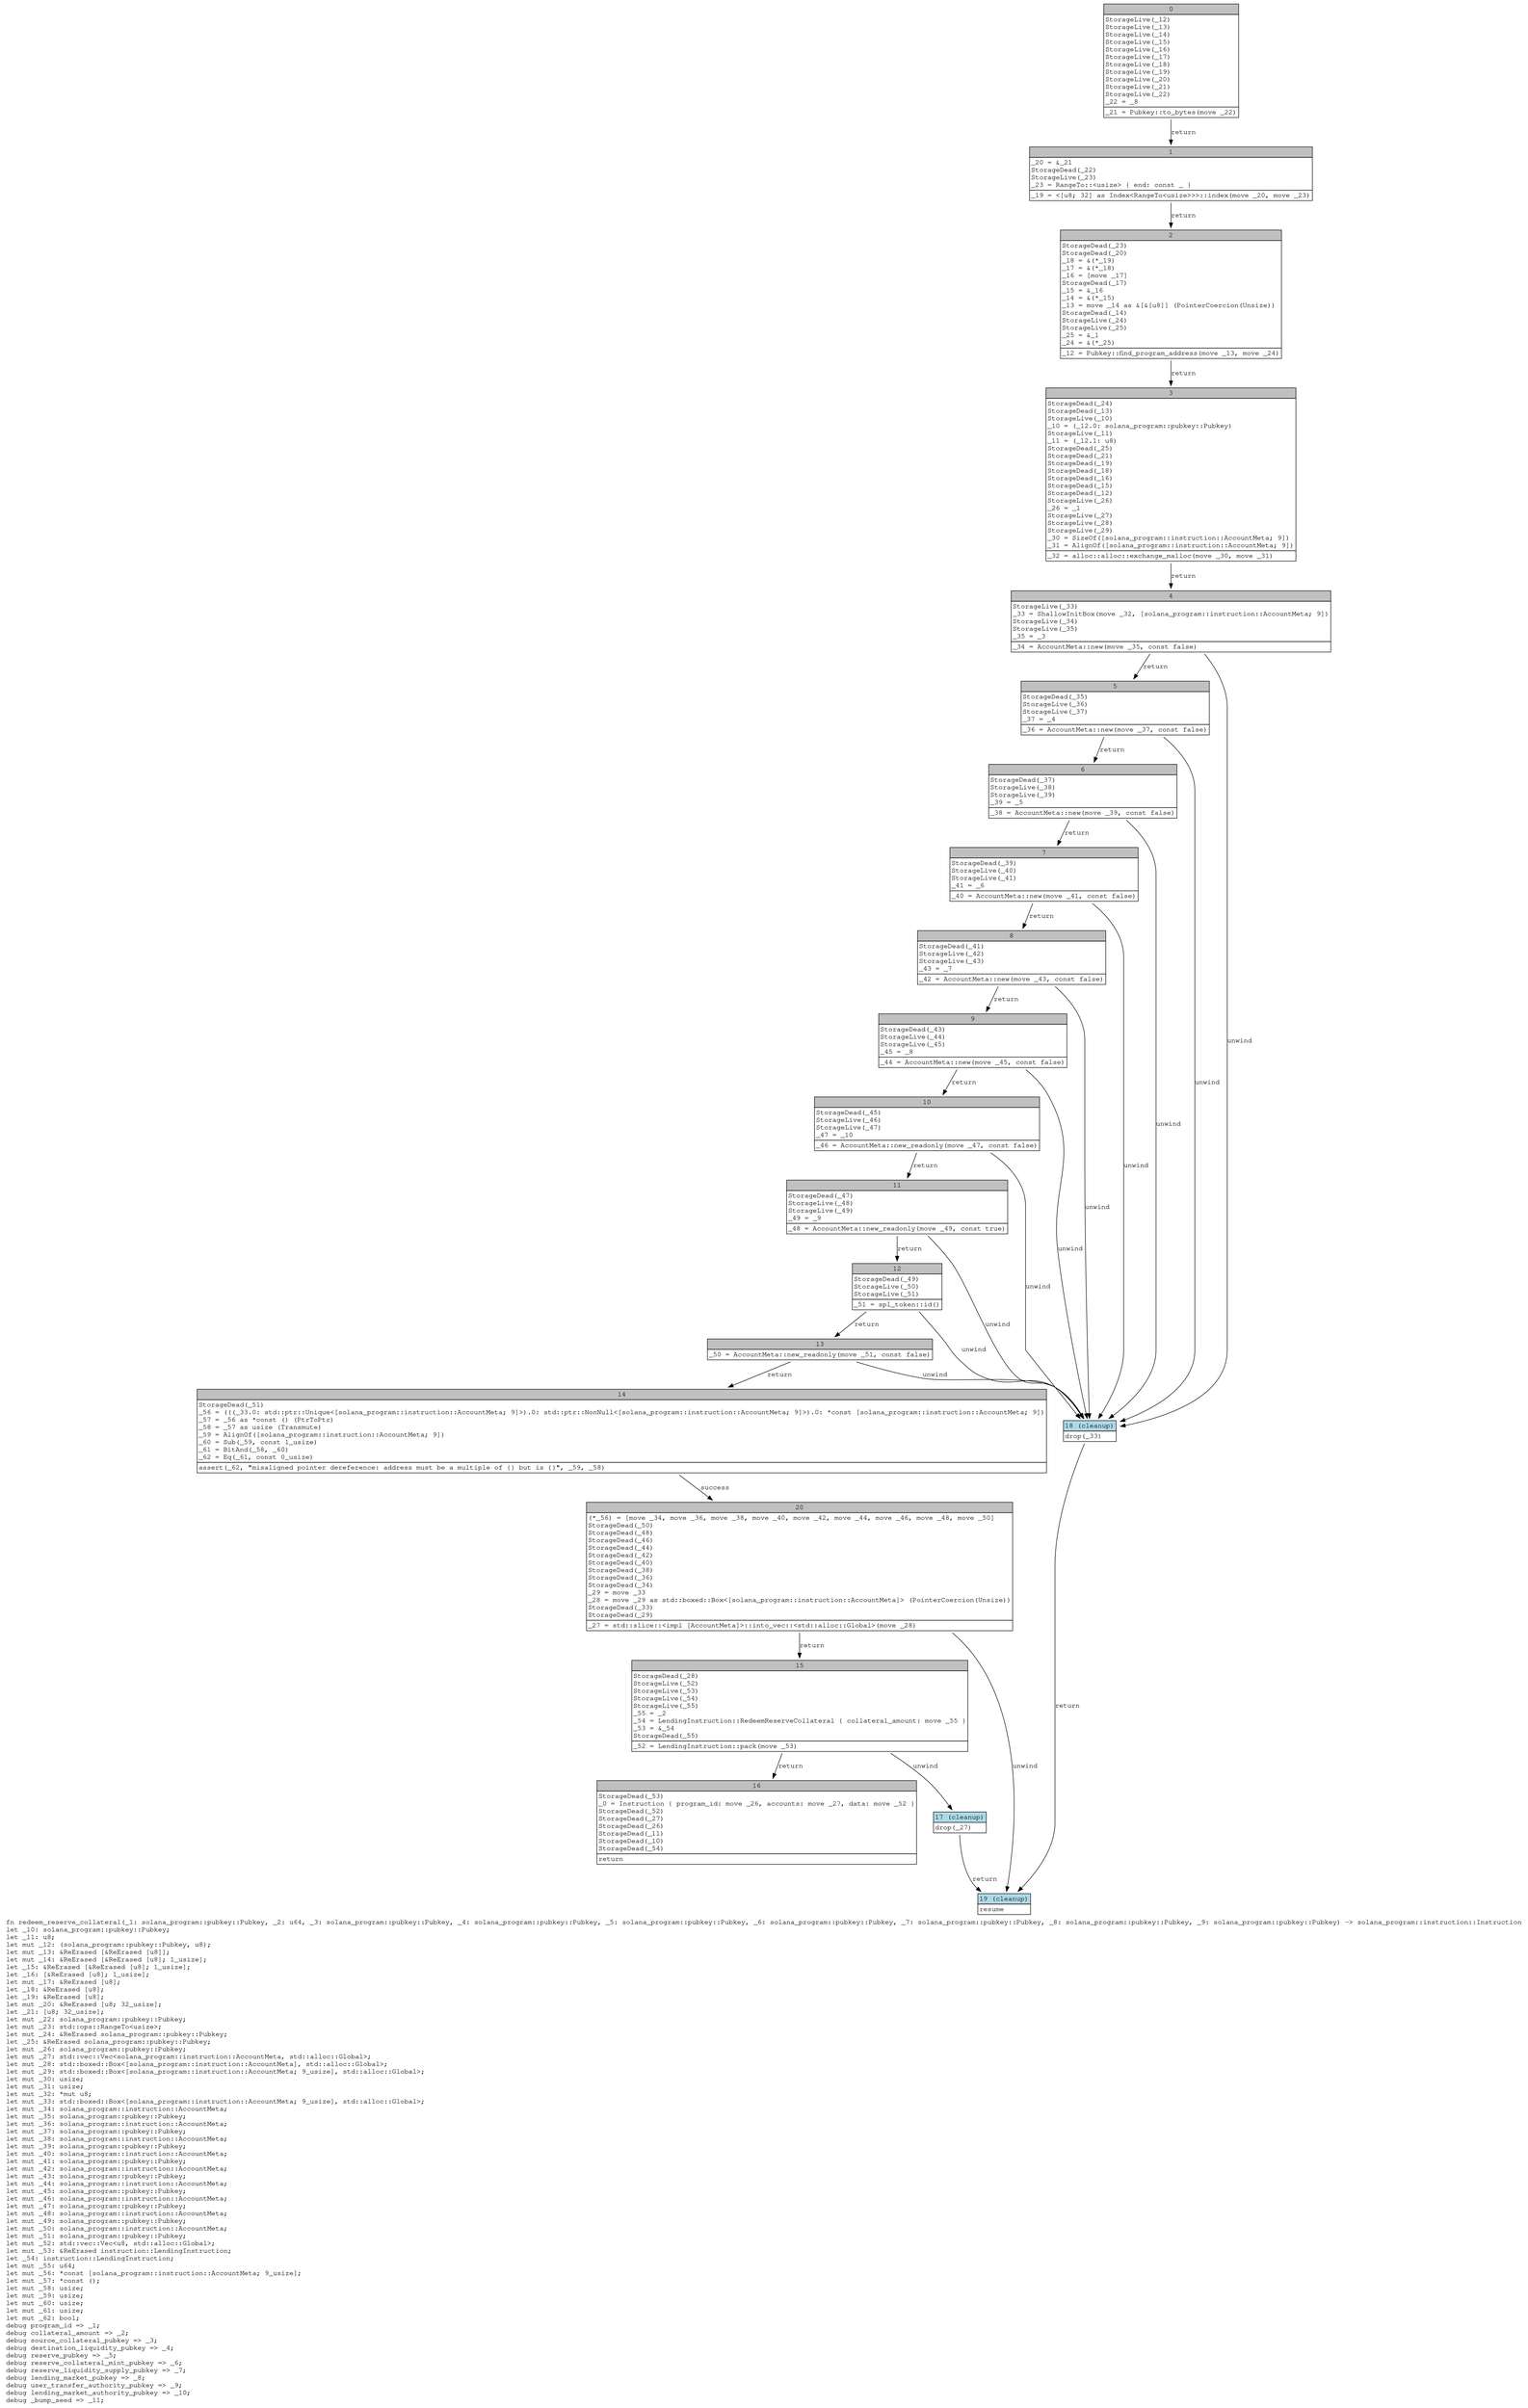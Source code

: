 digraph Mir_0_68 {
    graph [fontname="Courier, monospace"];
    node [fontname="Courier, monospace"];
    edge [fontname="Courier, monospace"];
    label=<fn redeem_reserve_collateral(_1: solana_program::pubkey::Pubkey, _2: u64, _3: solana_program::pubkey::Pubkey, _4: solana_program::pubkey::Pubkey, _5: solana_program::pubkey::Pubkey, _6: solana_program::pubkey::Pubkey, _7: solana_program::pubkey::Pubkey, _8: solana_program::pubkey::Pubkey, _9: solana_program::pubkey::Pubkey) -&gt; solana_program::instruction::Instruction<br align="left"/>let _10: solana_program::pubkey::Pubkey;<br align="left"/>let _11: u8;<br align="left"/>let mut _12: (solana_program::pubkey::Pubkey, u8);<br align="left"/>let mut _13: &amp;ReErased [&amp;ReErased [u8]];<br align="left"/>let mut _14: &amp;ReErased [&amp;ReErased [u8]; 1_usize];<br align="left"/>let _15: &amp;ReErased [&amp;ReErased [u8]; 1_usize];<br align="left"/>let _16: [&amp;ReErased [u8]; 1_usize];<br align="left"/>let mut _17: &amp;ReErased [u8];<br align="left"/>let _18: &amp;ReErased [u8];<br align="left"/>let _19: &amp;ReErased [u8];<br align="left"/>let mut _20: &amp;ReErased [u8; 32_usize];<br align="left"/>let _21: [u8; 32_usize];<br align="left"/>let mut _22: solana_program::pubkey::Pubkey;<br align="left"/>let mut _23: std::ops::RangeTo&lt;usize&gt;;<br align="left"/>let mut _24: &amp;ReErased solana_program::pubkey::Pubkey;<br align="left"/>let _25: &amp;ReErased solana_program::pubkey::Pubkey;<br align="left"/>let mut _26: solana_program::pubkey::Pubkey;<br align="left"/>let mut _27: std::vec::Vec&lt;solana_program::instruction::AccountMeta, std::alloc::Global&gt;;<br align="left"/>let mut _28: std::boxed::Box&lt;[solana_program::instruction::AccountMeta], std::alloc::Global&gt;;<br align="left"/>let mut _29: std::boxed::Box&lt;[solana_program::instruction::AccountMeta; 9_usize], std::alloc::Global&gt;;<br align="left"/>let mut _30: usize;<br align="left"/>let mut _31: usize;<br align="left"/>let mut _32: *mut u8;<br align="left"/>let mut _33: std::boxed::Box&lt;[solana_program::instruction::AccountMeta; 9_usize], std::alloc::Global&gt;;<br align="left"/>let mut _34: solana_program::instruction::AccountMeta;<br align="left"/>let mut _35: solana_program::pubkey::Pubkey;<br align="left"/>let mut _36: solana_program::instruction::AccountMeta;<br align="left"/>let mut _37: solana_program::pubkey::Pubkey;<br align="left"/>let mut _38: solana_program::instruction::AccountMeta;<br align="left"/>let mut _39: solana_program::pubkey::Pubkey;<br align="left"/>let mut _40: solana_program::instruction::AccountMeta;<br align="left"/>let mut _41: solana_program::pubkey::Pubkey;<br align="left"/>let mut _42: solana_program::instruction::AccountMeta;<br align="left"/>let mut _43: solana_program::pubkey::Pubkey;<br align="left"/>let mut _44: solana_program::instruction::AccountMeta;<br align="left"/>let mut _45: solana_program::pubkey::Pubkey;<br align="left"/>let mut _46: solana_program::instruction::AccountMeta;<br align="left"/>let mut _47: solana_program::pubkey::Pubkey;<br align="left"/>let mut _48: solana_program::instruction::AccountMeta;<br align="left"/>let mut _49: solana_program::pubkey::Pubkey;<br align="left"/>let mut _50: solana_program::instruction::AccountMeta;<br align="left"/>let mut _51: solana_program::pubkey::Pubkey;<br align="left"/>let mut _52: std::vec::Vec&lt;u8, std::alloc::Global&gt;;<br align="left"/>let mut _53: &amp;ReErased instruction::LendingInstruction;<br align="left"/>let _54: instruction::LendingInstruction;<br align="left"/>let mut _55: u64;<br align="left"/>let mut _56: *const [solana_program::instruction::AccountMeta; 9_usize];<br align="left"/>let mut _57: *const ();<br align="left"/>let mut _58: usize;<br align="left"/>let mut _59: usize;<br align="left"/>let mut _60: usize;<br align="left"/>let mut _61: usize;<br align="left"/>let mut _62: bool;<br align="left"/>debug program_id =&gt; _1;<br align="left"/>debug collateral_amount =&gt; _2;<br align="left"/>debug source_collateral_pubkey =&gt; _3;<br align="left"/>debug destination_liquidity_pubkey =&gt; _4;<br align="left"/>debug reserve_pubkey =&gt; _5;<br align="left"/>debug reserve_collateral_mint_pubkey =&gt; _6;<br align="left"/>debug reserve_liquidity_supply_pubkey =&gt; _7;<br align="left"/>debug lending_market_pubkey =&gt; _8;<br align="left"/>debug user_transfer_authority_pubkey =&gt; _9;<br align="left"/>debug lending_market_authority_pubkey =&gt; _10;<br align="left"/>debug _bump_seed =&gt; _11;<br align="left"/>>;
    bb0__0_68 [shape="none", label=<<table border="0" cellborder="1" cellspacing="0"><tr><td bgcolor="gray" align="center" colspan="1">0</td></tr><tr><td align="left" balign="left">StorageLive(_12)<br/>StorageLive(_13)<br/>StorageLive(_14)<br/>StorageLive(_15)<br/>StorageLive(_16)<br/>StorageLive(_17)<br/>StorageLive(_18)<br/>StorageLive(_19)<br/>StorageLive(_20)<br/>StorageLive(_21)<br/>StorageLive(_22)<br/>_22 = _8<br/></td></tr><tr><td align="left">_21 = Pubkey::to_bytes(move _22)</td></tr></table>>];
    bb1__0_68 [shape="none", label=<<table border="0" cellborder="1" cellspacing="0"><tr><td bgcolor="gray" align="center" colspan="1">1</td></tr><tr><td align="left" balign="left">_20 = &amp;_21<br/>StorageDead(_22)<br/>StorageLive(_23)<br/>_23 = RangeTo::&lt;usize&gt; { end: const _ }<br/></td></tr><tr><td align="left">_19 = &lt;[u8; 32] as Index&lt;RangeTo&lt;usize&gt;&gt;&gt;::index(move _20, move _23)</td></tr></table>>];
    bb2__0_68 [shape="none", label=<<table border="0" cellborder="1" cellspacing="0"><tr><td bgcolor="gray" align="center" colspan="1">2</td></tr><tr><td align="left" balign="left">StorageDead(_23)<br/>StorageDead(_20)<br/>_18 = &amp;(*_19)<br/>_17 = &amp;(*_18)<br/>_16 = [move _17]<br/>StorageDead(_17)<br/>_15 = &amp;_16<br/>_14 = &amp;(*_15)<br/>_13 = move _14 as &amp;[&amp;[u8]] (PointerCoercion(Unsize))<br/>StorageDead(_14)<br/>StorageLive(_24)<br/>StorageLive(_25)<br/>_25 = &amp;_1<br/>_24 = &amp;(*_25)<br/></td></tr><tr><td align="left">_12 = Pubkey::find_program_address(move _13, move _24)</td></tr></table>>];
    bb3__0_68 [shape="none", label=<<table border="0" cellborder="1" cellspacing="0"><tr><td bgcolor="gray" align="center" colspan="1">3</td></tr><tr><td align="left" balign="left">StorageDead(_24)<br/>StorageDead(_13)<br/>StorageLive(_10)<br/>_10 = (_12.0: solana_program::pubkey::Pubkey)<br/>StorageLive(_11)<br/>_11 = (_12.1: u8)<br/>StorageDead(_25)<br/>StorageDead(_21)<br/>StorageDead(_19)<br/>StorageDead(_18)<br/>StorageDead(_16)<br/>StorageDead(_15)<br/>StorageDead(_12)<br/>StorageLive(_26)<br/>_26 = _1<br/>StorageLive(_27)<br/>StorageLive(_28)<br/>StorageLive(_29)<br/>_30 = SizeOf([solana_program::instruction::AccountMeta; 9])<br/>_31 = AlignOf([solana_program::instruction::AccountMeta; 9])<br/></td></tr><tr><td align="left">_32 = alloc::alloc::exchange_malloc(move _30, move _31)</td></tr></table>>];
    bb4__0_68 [shape="none", label=<<table border="0" cellborder="1" cellspacing="0"><tr><td bgcolor="gray" align="center" colspan="1">4</td></tr><tr><td align="left" balign="left">StorageLive(_33)<br/>_33 = ShallowInitBox(move _32, [solana_program::instruction::AccountMeta; 9])<br/>StorageLive(_34)<br/>StorageLive(_35)<br/>_35 = _3<br/></td></tr><tr><td align="left">_34 = AccountMeta::new(move _35, const false)</td></tr></table>>];
    bb5__0_68 [shape="none", label=<<table border="0" cellborder="1" cellspacing="0"><tr><td bgcolor="gray" align="center" colspan="1">5</td></tr><tr><td align="left" balign="left">StorageDead(_35)<br/>StorageLive(_36)<br/>StorageLive(_37)<br/>_37 = _4<br/></td></tr><tr><td align="left">_36 = AccountMeta::new(move _37, const false)</td></tr></table>>];
    bb6__0_68 [shape="none", label=<<table border="0" cellborder="1" cellspacing="0"><tr><td bgcolor="gray" align="center" colspan="1">6</td></tr><tr><td align="left" balign="left">StorageDead(_37)<br/>StorageLive(_38)<br/>StorageLive(_39)<br/>_39 = _5<br/></td></tr><tr><td align="left">_38 = AccountMeta::new(move _39, const false)</td></tr></table>>];
    bb7__0_68 [shape="none", label=<<table border="0" cellborder="1" cellspacing="0"><tr><td bgcolor="gray" align="center" colspan="1">7</td></tr><tr><td align="left" balign="left">StorageDead(_39)<br/>StorageLive(_40)<br/>StorageLive(_41)<br/>_41 = _6<br/></td></tr><tr><td align="left">_40 = AccountMeta::new(move _41, const false)</td></tr></table>>];
    bb8__0_68 [shape="none", label=<<table border="0" cellborder="1" cellspacing="0"><tr><td bgcolor="gray" align="center" colspan="1">8</td></tr><tr><td align="left" balign="left">StorageDead(_41)<br/>StorageLive(_42)<br/>StorageLive(_43)<br/>_43 = _7<br/></td></tr><tr><td align="left">_42 = AccountMeta::new(move _43, const false)</td></tr></table>>];
    bb9__0_68 [shape="none", label=<<table border="0" cellborder="1" cellspacing="0"><tr><td bgcolor="gray" align="center" colspan="1">9</td></tr><tr><td align="left" balign="left">StorageDead(_43)<br/>StorageLive(_44)<br/>StorageLive(_45)<br/>_45 = _8<br/></td></tr><tr><td align="left">_44 = AccountMeta::new(move _45, const false)</td></tr></table>>];
    bb10__0_68 [shape="none", label=<<table border="0" cellborder="1" cellspacing="0"><tr><td bgcolor="gray" align="center" colspan="1">10</td></tr><tr><td align="left" balign="left">StorageDead(_45)<br/>StorageLive(_46)<br/>StorageLive(_47)<br/>_47 = _10<br/></td></tr><tr><td align="left">_46 = AccountMeta::new_readonly(move _47, const false)</td></tr></table>>];
    bb11__0_68 [shape="none", label=<<table border="0" cellborder="1" cellspacing="0"><tr><td bgcolor="gray" align="center" colspan="1">11</td></tr><tr><td align="left" balign="left">StorageDead(_47)<br/>StorageLive(_48)<br/>StorageLive(_49)<br/>_49 = _9<br/></td></tr><tr><td align="left">_48 = AccountMeta::new_readonly(move _49, const true)</td></tr></table>>];
    bb12__0_68 [shape="none", label=<<table border="0" cellborder="1" cellspacing="0"><tr><td bgcolor="gray" align="center" colspan="1">12</td></tr><tr><td align="left" balign="left">StorageDead(_49)<br/>StorageLive(_50)<br/>StorageLive(_51)<br/></td></tr><tr><td align="left">_51 = spl_token::id()</td></tr></table>>];
    bb13__0_68 [shape="none", label=<<table border="0" cellborder="1" cellspacing="0"><tr><td bgcolor="gray" align="center" colspan="1">13</td></tr><tr><td align="left">_50 = AccountMeta::new_readonly(move _51, const false)</td></tr></table>>];
    bb14__0_68 [shape="none", label=<<table border="0" cellborder="1" cellspacing="0"><tr><td bgcolor="gray" align="center" colspan="1">14</td></tr><tr><td align="left" balign="left">StorageDead(_51)<br/>_56 = (((_33.0: std::ptr::Unique&lt;[solana_program::instruction::AccountMeta; 9]&gt;).0: std::ptr::NonNull&lt;[solana_program::instruction::AccountMeta; 9]&gt;).0: *const [solana_program::instruction::AccountMeta; 9])<br/>_57 = _56 as *const () (PtrToPtr)<br/>_58 = _57 as usize (Transmute)<br/>_59 = AlignOf([solana_program::instruction::AccountMeta; 9])<br/>_60 = Sub(_59, const 1_usize)<br/>_61 = BitAnd(_58, _60)<br/>_62 = Eq(_61, const 0_usize)<br/></td></tr><tr><td align="left">assert(_62, &quot;misaligned pointer dereference: address must be a multiple of {} but is {}&quot;, _59, _58)</td></tr></table>>];
    bb15__0_68 [shape="none", label=<<table border="0" cellborder="1" cellspacing="0"><tr><td bgcolor="gray" align="center" colspan="1">15</td></tr><tr><td align="left" balign="left">StorageDead(_28)<br/>StorageLive(_52)<br/>StorageLive(_53)<br/>StorageLive(_54)<br/>StorageLive(_55)<br/>_55 = _2<br/>_54 = LendingInstruction::RedeemReserveCollateral { collateral_amount: move _55 }<br/>_53 = &amp;_54<br/>StorageDead(_55)<br/></td></tr><tr><td align="left">_52 = LendingInstruction::pack(move _53)</td></tr></table>>];
    bb16__0_68 [shape="none", label=<<table border="0" cellborder="1" cellspacing="0"><tr><td bgcolor="gray" align="center" colspan="1">16</td></tr><tr><td align="left" balign="left">StorageDead(_53)<br/>_0 = Instruction { program_id: move _26, accounts: move _27, data: move _52 }<br/>StorageDead(_52)<br/>StorageDead(_27)<br/>StorageDead(_26)<br/>StorageDead(_11)<br/>StorageDead(_10)<br/>StorageDead(_54)<br/></td></tr><tr><td align="left">return</td></tr></table>>];
    bb17__0_68 [shape="none", label=<<table border="0" cellborder="1" cellspacing="0"><tr><td bgcolor="lightblue" align="center" colspan="1">17 (cleanup)</td></tr><tr><td align="left">drop(_27)</td></tr></table>>];
    bb18__0_68 [shape="none", label=<<table border="0" cellborder="1" cellspacing="0"><tr><td bgcolor="lightblue" align="center" colspan="1">18 (cleanup)</td></tr><tr><td align="left">drop(_33)</td></tr></table>>];
    bb19__0_68 [shape="none", label=<<table border="0" cellborder="1" cellspacing="0"><tr><td bgcolor="lightblue" align="center" colspan="1">19 (cleanup)</td></tr><tr><td align="left">resume</td></tr></table>>];
    bb20__0_68 [shape="none", label=<<table border="0" cellborder="1" cellspacing="0"><tr><td bgcolor="gray" align="center" colspan="1">20</td></tr><tr><td align="left" balign="left">(*_56) = [move _34, move _36, move _38, move _40, move _42, move _44, move _46, move _48, move _50]<br/>StorageDead(_50)<br/>StorageDead(_48)<br/>StorageDead(_46)<br/>StorageDead(_44)<br/>StorageDead(_42)<br/>StorageDead(_40)<br/>StorageDead(_38)<br/>StorageDead(_36)<br/>StorageDead(_34)<br/>_29 = move _33<br/>_28 = move _29 as std::boxed::Box&lt;[solana_program::instruction::AccountMeta]&gt; (PointerCoercion(Unsize))<br/>StorageDead(_33)<br/>StorageDead(_29)<br/></td></tr><tr><td align="left">_27 = std::slice::&lt;impl [AccountMeta]&gt;::into_vec::&lt;std::alloc::Global&gt;(move _28)</td></tr></table>>];
    bb0__0_68 -> bb1__0_68 [label="return"];
    bb1__0_68 -> bb2__0_68 [label="return"];
    bb2__0_68 -> bb3__0_68 [label="return"];
    bb3__0_68 -> bb4__0_68 [label="return"];
    bb4__0_68 -> bb5__0_68 [label="return"];
    bb4__0_68 -> bb18__0_68 [label="unwind"];
    bb5__0_68 -> bb6__0_68 [label="return"];
    bb5__0_68 -> bb18__0_68 [label="unwind"];
    bb6__0_68 -> bb7__0_68 [label="return"];
    bb6__0_68 -> bb18__0_68 [label="unwind"];
    bb7__0_68 -> bb8__0_68 [label="return"];
    bb7__0_68 -> bb18__0_68 [label="unwind"];
    bb8__0_68 -> bb9__0_68 [label="return"];
    bb8__0_68 -> bb18__0_68 [label="unwind"];
    bb9__0_68 -> bb10__0_68 [label="return"];
    bb9__0_68 -> bb18__0_68 [label="unwind"];
    bb10__0_68 -> bb11__0_68 [label="return"];
    bb10__0_68 -> bb18__0_68 [label="unwind"];
    bb11__0_68 -> bb12__0_68 [label="return"];
    bb11__0_68 -> bb18__0_68 [label="unwind"];
    bb12__0_68 -> bb13__0_68 [label="return"];
    bb12__0_68 -> bb18__0_68 [label="unwind"];
    bb13__0_68 -> bb14__0_68 [label="return"];
    bb13__0_68 -> bb18__0_68 [label="unwind"];
    bb14__0_68 -> bb20__0_68 [label="success"];
    bb15__0_68 -> bb16__0_68 [label="return"];
    bb15__0_68 -> bb17__0_68 [label="unwind"];
    bb17__0_68 -> bb19__0_68 [label="return"];
    bb18__0_68 -> bb19__0_68 [label="return"];
    bb20__0_68 -> bb15__0_68 [label="return"];
    bb20__0_68 -> bb19__0_68 [label="unwind"];
}
